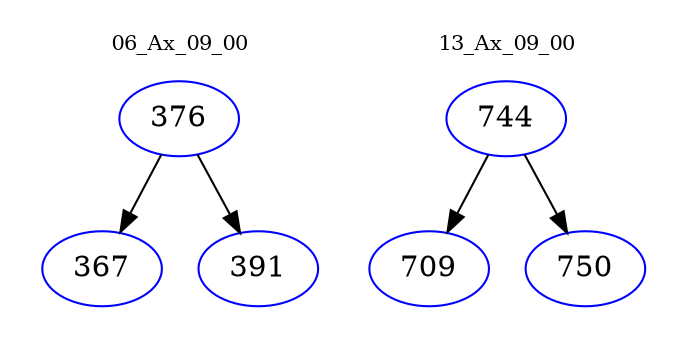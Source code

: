 digraph{
subgraph cluster_0 {
color = white
label = "06_Ax_09_00";
fontsize=10;
T0_376 [label="376", color="blue"]
T0_376 -> T0_367 [color="black"]
T0_367 [label="367", color="blue"]
T0_376 -> T0_391 [color="black"]
T0_391 [label="391", color="blue"]
}
subgraph cluster_1 {
color = white
label = "13_Ax_09_00";
fontsize=10;
T1_744 [label="744", color="blue"]
T1_744 -> T1_709 [color="black"]
T1_709 [label="709", color="blue"]
T1_744 -> T1_750 [color="black"]
T1_750 [label="750", color="blue"]
}
}
